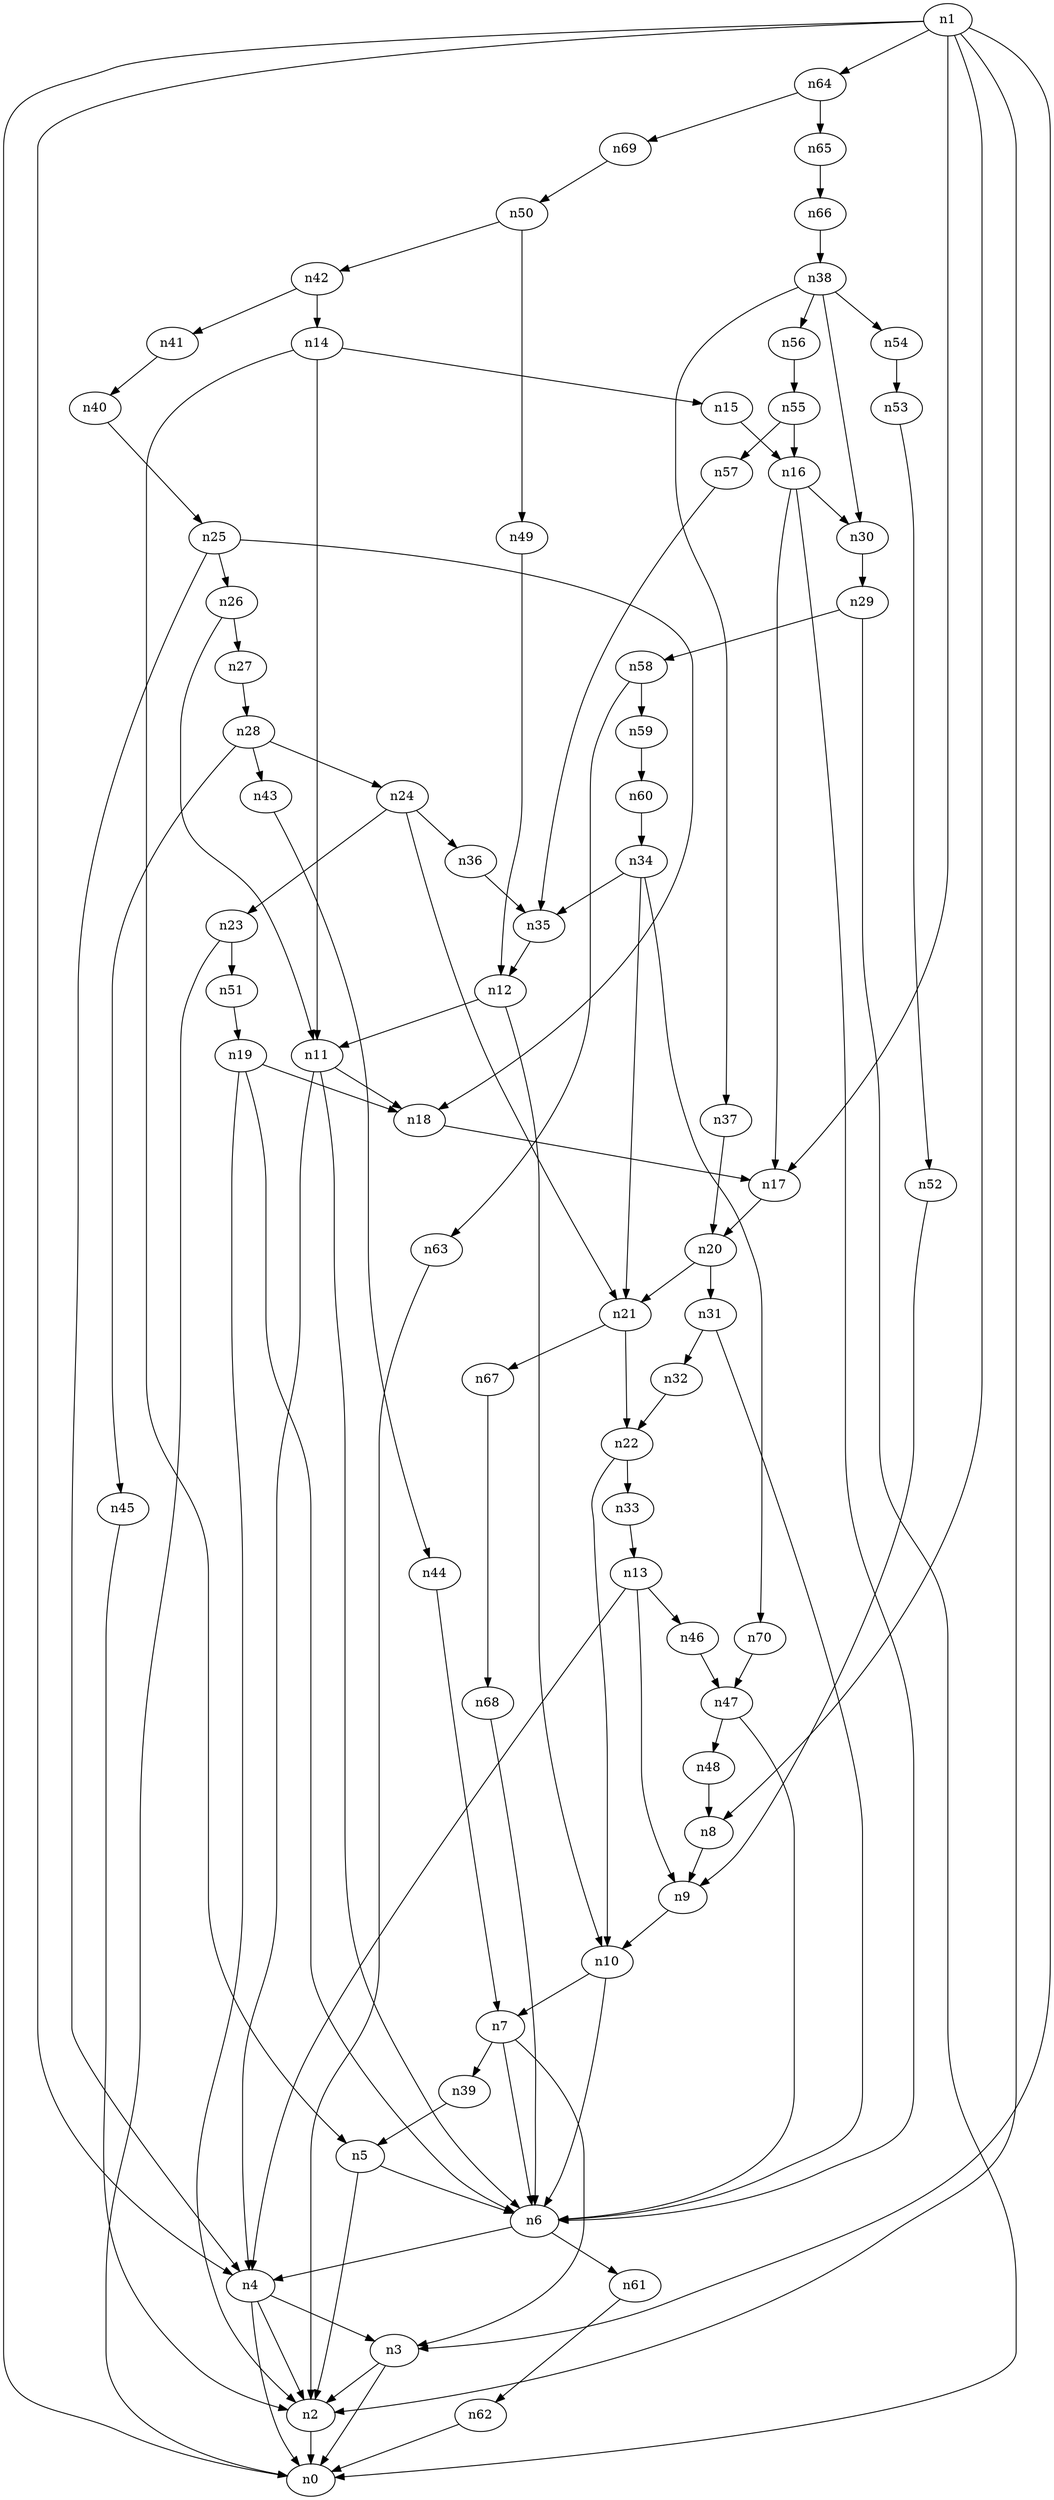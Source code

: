 digraph G {
	n1 -> n0	 [_graphml_id=e0];
	n1 -> n2	 [_graphml_id=e1];
	n1 -> n3	 [_graphml_id=e6];
	n1 -> n4	 [_graphml_id=e9];
	n1 -> n8	 [_graphml_id=e15];
	n1 -> n17	 [_graphml_id=e29];
	n1 -> n64	 [_graphml_id=e107];
	n2 -> n0	 [_graphml_id=e5];
	n3 -> n0	 [_graphml_id=e8];
	n3 -> n2	 [_graphml_id=e2];
	n4 -> n0	 [_graphml_id=e4];
	n4 -> n2	 [_graphml_id=e7];
	n4 -> n3	 [_graphml_id=e3];
	n5 -> n2	 [_graphml_id=e10];
	n5 -> n6	 [_graphml_id=e11];
	n6 -> n4	 [_graphml_id=e12];
	n6 -> n61	 [_graphml_id=e101];
	n7 -> n3	 [_graphml_id=e13];
	n7 -> n6	 [_graphml_id=e14];
	n7 -> n39	 [_graphml_id=e65];
	n8 -> n9	 [_graphml_id=e16];
	n9 -> n10	 [_graphml_id=e17];
	n10 -> n6	 [_graphml_id=e18];
	n10 -> n7	 [_graphml_id=e24];
	n11 -> n4	 [_graphml_id=e44];
	n11 -> n6	 [_graphml_id=e19];
	n11 -> n18	 [_graphml_id=e31];
	n12 -> n10	 [_graphml_id=e21];
	n12 -> n11	 [_graphml_id=e20];
	n13 -> n4	 [_graphml_id=e23];
	n13 -> n9	 [_graphml_id=e22];
	n13 -> n46	 [_graphml_id=e77];
	n14 -> n5	 [_graphml_id=e116];
	n14 -> n11	 [_graphml_id=e25];
	n14 -> n15	 [_graphml_id=e26];
	n15 -> n16	 [_graphml_id=e27];
	n16 -> n6	 [_graphml_id=e28];
	n16 -> n17	 [_graphml_id=e96];
	n16 -> n30	 [_graphml_id=e51];
	n17 -> n20	 [_graphml_id=e35];
	n18 -> n17	 [_graphml_id=e30];
	n19 -> n2	 [_graphml_id=e32];
	n19 -> n6	 [_graphml_id=e33];
	n19 -> n18	 [_graphml_id=e34];
	n20 -> n21	 [_graphml_id=e36];
	n20 -> n31	 [_graphml_id=e52];
	n21 -> n22	 [_graphml_id=e37];
	n21 -> n67	 [_graphml_id=e111];
	n22 -> n10	 [_graphml_id=e38];
	n22 -> n33	 [_graphml_id=e55];
	n23 -> n0	 [_graphml_id=e39];
	n23 -> n51	 [_graphml_id=e85];
	n24 -> n21	 [_graphml_id=e41];
	n24 -> n23	 [_graphml_id=e40];
	n24 -> n36	 [_graphml_id=e61];
	n25 -> n4	 [_graphml_id=e43];
	n25 -> n18	 [_graphml_id=e42];
	n25 -> n26	 [_graphml_id=e45];
	n26 -> n11	 [_graphml_id=e106];
	n26 -> n27	 [_graphml_id=e46];
	n27 -> n28	 [_graphml_id=e47];
	n28 -> n24	 [_graphml_id=e48];
	n28 -> n43	 [_graphml_id=e71];
	n28 -> n45	 [_graphml_id=e75];
	n29 -> n0	 [_graphml_id=e49];
	n29 -> n58	 [_graphml_id=e97];
	n30 -> n29	 [_graphml_id=e50];
	n31 -> n6	 [_graphml_id=e57];
	n31 -> n32	 [_graphml_id=e53];
	n32 -> n22	 [_graphml_id=e54];
	n33 -> n13	 [_graphml_id=e56];
	n34 -> n21	 [_graphml_id=e58];
	n34 -> n35	 [_graphml_id=e59];
	n34 -> n70	 [_graphml_id=e118];
	n35 -> n12	 [_graphml_id=e76];
	n36 -> n35	 [_graphml_id=e60];
	n37 -> n20	 [_graphml_id=e62];
	n38 -> n30	 [_graphml_id=e64];
	n38 -> n37	 [_graphml_id=e63];
	n38 -> n54	 [_graphml_id=e90];
	n38 -> n56	 [_graphml_id=e93];
	n39 -> n5	 [_graphml_id=e66];
	n40 -> n25	 [_graphml_id=e67];
	n41 -> n40	 [_graphml_id=e68];
	n42 -> n14	 [_graphml_id=e70];
	n42 -> n41	 [_graphml_id=e69];
	n43 -> n44	 [_graphml_id=e72];
	n44 -> n7	 [_graphml_id=e73];
	n45 -> n2	 [_graphml_id=e74];
	n46 -> n47	 [_graphml_id=e78];
	n47 -> n6	 [_graphml_id=e86];
	n47 -> n48	 [_graphml_id=e79];
	n48 -> n8	 [_graphml_id=e80];
	n49 -> n12	 [_graphml_id=e81];
	n50 -> n42	 [_graphml_id=e83];
	n50 -> n49	 [_graphml_id=e82];
	n51 -> n19	 [_graphml_id=e84];
	n52 -> n9	 [_graphml_id=e87];
	n53 -> n52	 [_graphml_id=e88];
	n54 -> n53	 [_graphml_id=e89];
	n55 -> n16	 [_graphml_id=e91];
	n55 -> n57	 [_graphml_id=e95];
	n56 -> n55	 [_graphml_id=e92];
	n57 -> n35	 [_graphml_id=e94];
	n58 -> n59	 [_graphml_id=e98];
	n58 -> n63	 [_graphml_id=e104];
	n59 -> n60	 [_graphml_id=e99];
	n60 -> n34	 [_graphml_id=e100];
	n61 -> n62	 [_graphml_id=e102];
	n62 -> n0	 [_graphml_id=e103];
	n63 -> n2	 [_graphml_id=e105];
	n64 -> n65	 [_graphml_id=e108];
	n64 -> n69	 [_graphml_id=e114];
	n65 -> n66	 [_graphml_id=e109];
	n66 -> n38	 [_graphml_id=e110];
	n67 -> n68	 [_graphml_id=e112];
	n68 -> n6	 [_graphml_id=e113];
	n69 -> n50	 [_graphml_id=e115];
	n70 -> n47	 [_graphml_id=e117];
}
